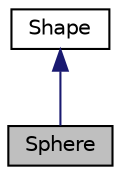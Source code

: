 digraph "Sphere"
{
  edge [fontname="Helvetica",fontsize="10",labelfontname="Helvetica",labelfontsize="10"];
  node [fontname="Helvetica",fontsize="10",shape=record];
  Node0 [label="Sphere",height=0.2,width=0.4,color="black", fillcolor="grey75", style="filled", fontcolor="black"];
  Node1 -> Node0 [dir="back",color="midnightblue",fontsize="10",style="solid",fontname="Helvetica"];
  Node1 [label="Shape",height=0.2,width=0.4,color="black", fillcolor="white", style="filled",URL="$classShape.html",tooltip="Allows to create shape and define a color, or if this shape will be a mirror, transparent, his brightness and his phong exponant. "];
}

